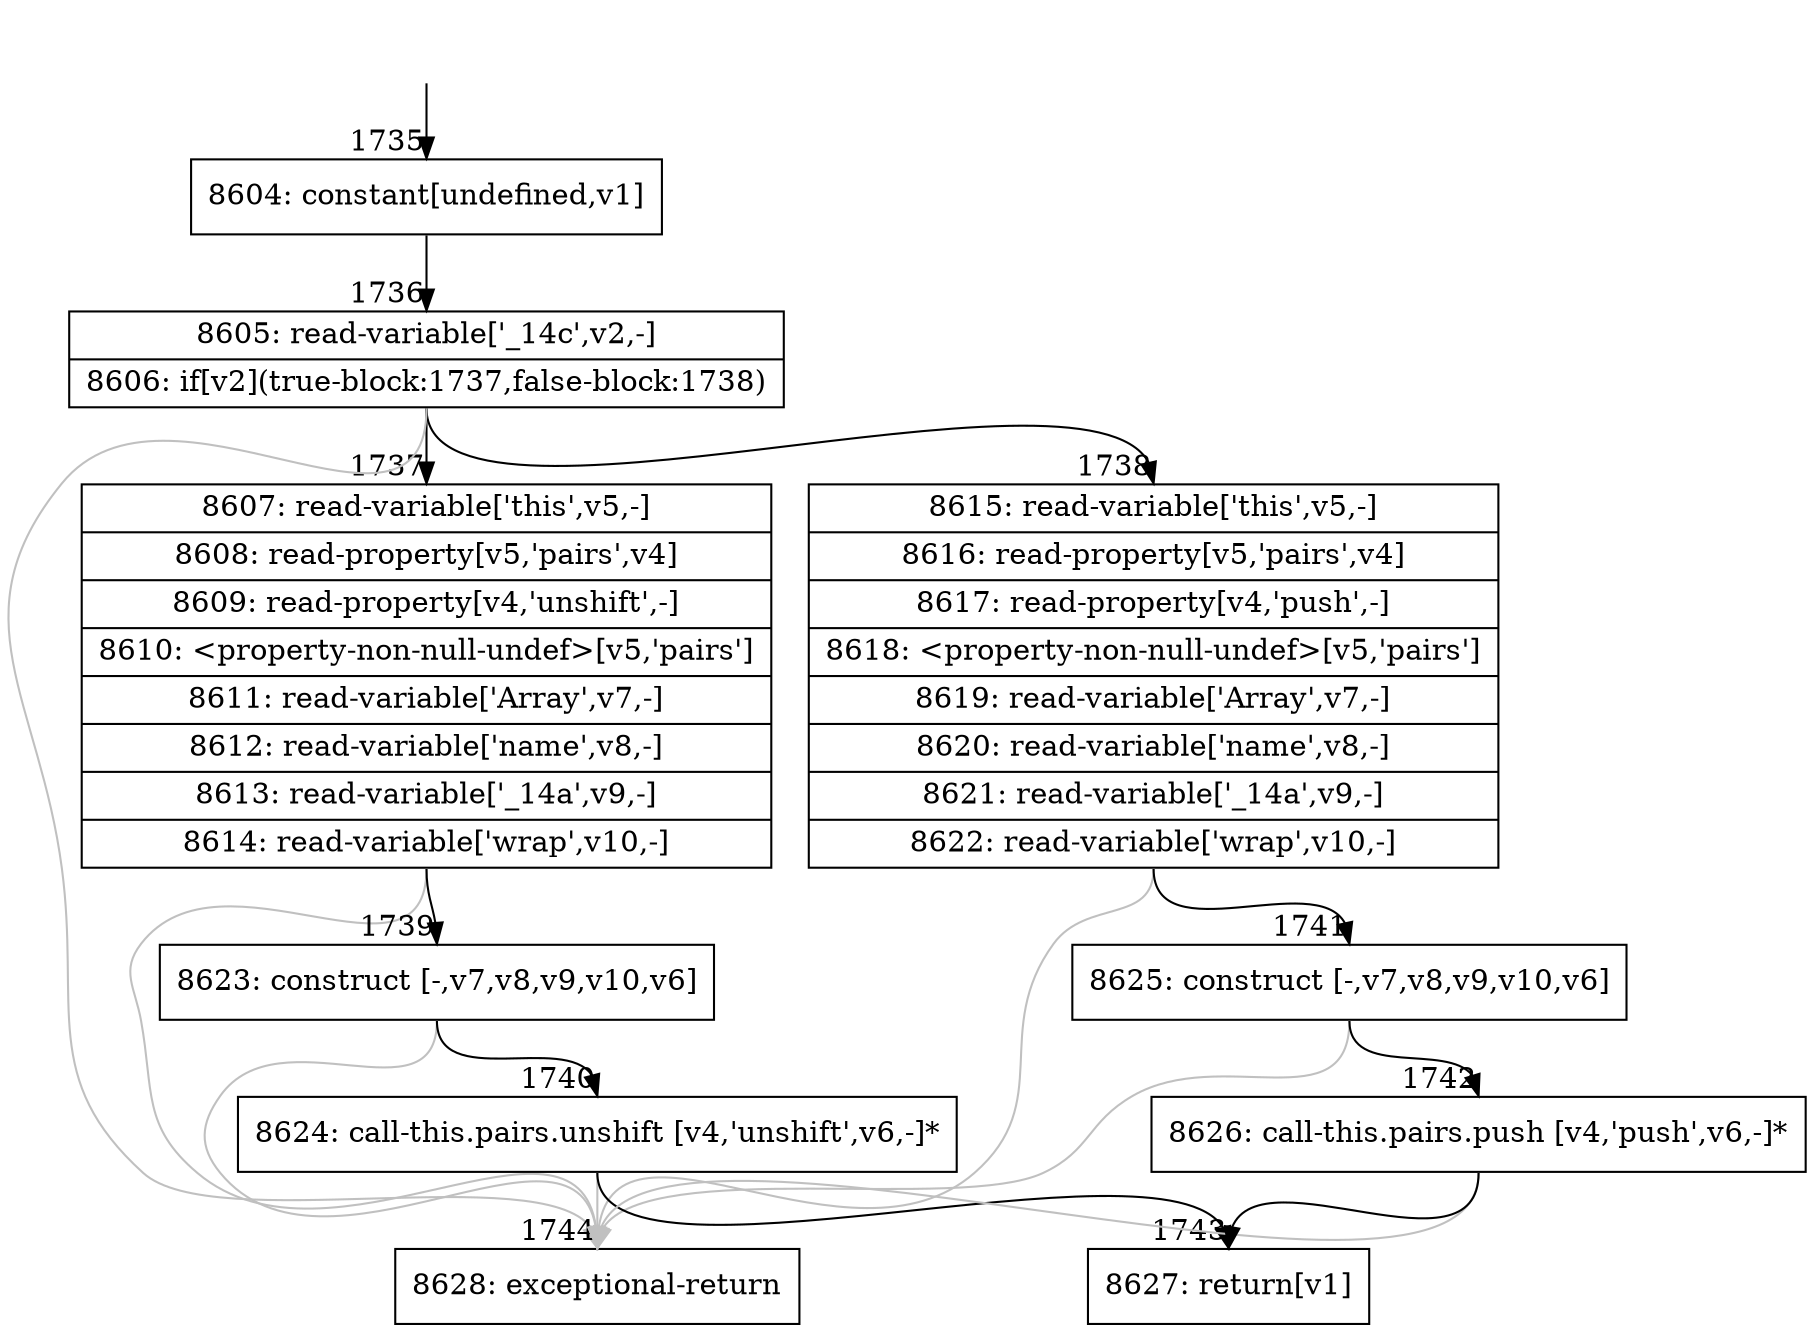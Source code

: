 digraph {
rankdir="TD"
BB_entry115[shape=none,label=""];
BB_entry115 -> BB1735 [tailport=s, headport=n, headlabel="    1735"]
BB1735 [shape=record label="{8604: constant[undefined,v1]}" ] 
BB1735 -> BB1736 [tailport=s, headport=n, headlabel="      1736"]
BB1736 [shape=record label="{8605: read-variable['_14c',v2,-]|8606: if[v2](true-block:1737,false-block:1738)}" ] 
BB1736 -> BB1737 [tailport=s, headport=n, headlabel="      1737"]
BB1736 -> BB1738 [tailport=s, headport=n, headlabel="      1738"]
BB1736 -> BB1744 [tailport=s, headport=n, color=gray, headlabel="      1744"]
BB1737 [shape=record label="{8607: read-variable['this',v5,-]|8608: read-property[v5,'pairs',v4]|8609: read-property[v4,'unshift',-]|8610: \<property-non-null-undef\>[v5,'pairs']|8611: read-variable['Array',v7,-]|8612: read-variable['name',v8,-]|8613: read-variable['_14a',v9,-]|8614: read-variable['wrap',v10,-]}" ] 
BB1737 -> BB1739 [tailport=s, headport=n, headlabel="      1739"]
BB1737 -> BB1744 [tailport=s, headport=n, color=gray]
BB1738 [shape=record label="{8615: read-variable['this',v5,-]|8616: read-property[v5,'pairs',v4]|8617: read-property[v4,'push',-]|8618: \<property-non-null-undef\>[v5,'pairs']|8619: read-variable['Array',v7,-]|8620: read-variable['name',v8,-]|8621: read-variable['_14a',v9,-]|8622: read-variable['wrap',v10,-]}" ] 
BB1738 -> BB1741 [tailport=s, headport=n, headlabel="      1741"]
BB1738 -> BB1744 [tailport=s, headport=n, color=gray]
BB1739 [shape=record label="{8623: construct [-,v7,v8,v9,v10,v6]}" ] 
BB1739 -> BB1740 [tailport=s, headport=n, headlabel="      1740"]
BB1739 -> BB1744 [tailport=s, headport=n, color=gray]
BB1740 [shape=record label="{8624: call-this.pairs.unshift [v4,'unshift',v6,-]*}" ] 
BB1740 -> BB1743 [tailport=s, headport=n, headlabel="      1743"]
BB1740 -> BB1744 [tailport=s, headport=n, color=gray]
BB1741 [shape=record label="{8625: construct [-,v7,v8,v9,v10,v6]}" ] 
BB1741 -> BB1742 [tailport=s, headport=n, headlabel="      1742"]
BB1741 -> BB1744 [tailport=s, headport=n, color=gray]
BB1742 [shape=record label="{8626: call-this.pairs.push [v4,'push',v6,-]*}" ] 
BB1742 -> BB1743 [tailport=s, headport=n]
BB1742 -> BB1744 [tailport=s, headport=n, color=gray]
BB1743 [shape=record label="{8627: return[v1]}" ] 
BB1744 [shape=record label="{8628: exceptional-return}" ] 
//#$~ 1008
}
